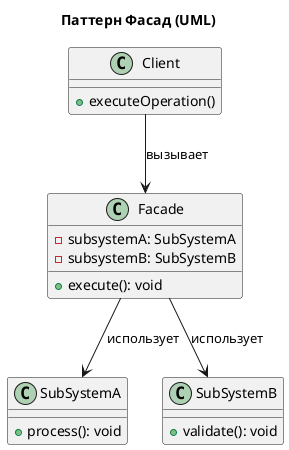 @startuml FacadePatternUML
title Паттерн Фасад (UML)

class Client {
    + executeOperation()
}

class Facade {
    - subsystemA: SubSystemA
    - subsystemB: SubSystemB
    + execute(): void
}

class SubSystemA {
    + process(): void
}

class SubSystemB {
    + validate(): void
}

Client --> Facade : вызывает
Facade --> SubSystemA : использует
Facade --> SubSystemB : использует
@enduml